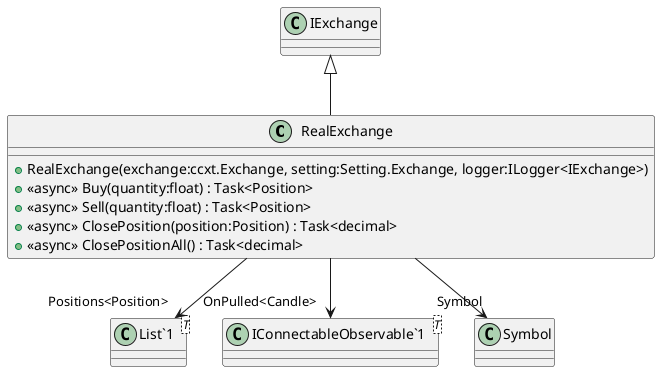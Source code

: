 @startuml
class RealExchange {
    + RealExchange(exchange:ccxt.Exchange, setting:Setting.Exchange, logger:ILogger<IExchange>)
    + <<async>> Buy(quantity:float) : Task<Position>
    + <<async>> Sell(quantity:float) : Task<Position>
    + <<async>> ClosePosition(position:Position) : Task<decimal>
    + <<async>> ClosePositionAll() : Task<decimal>
}
class "List`1"<T> {
}
class "IConnectableObservable`1"<T> {
}
IExchange <|-- RealExchange
RealExchange --> "Positions<Position>" "List`1"
RealExchange --> "Symbol" Symbol
RealExchange --> "OnPulled<Candle>" "IConnectableObservable`1"
@enduml

